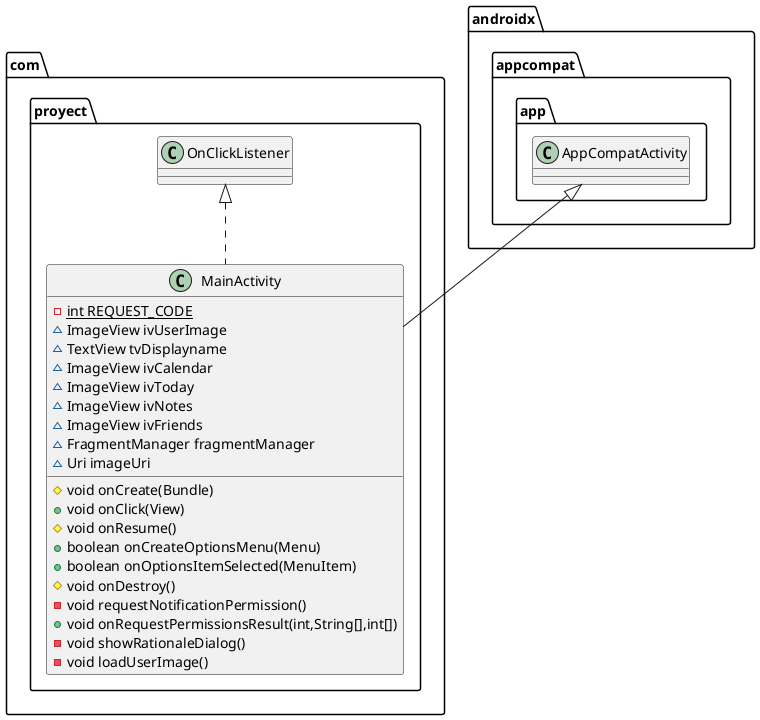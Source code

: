 @startuml
class com.proyect.MainActivity {
- {static} int REQUEST_CODE
~ ImageView ivUserImage
~ TextView tvDisplayname
~ ImageView ivCalendar
~ ImageView ivToday
~ ImageView ivNotes
~ ImageView ivFriends
~ FragmentManager fragmentManager
~ Uri imageUri
# void onCreate(Bundle)
+ void onClick(View)
# void onResume()
+ boolean onCreateOptionsMenu(Menu)
+ boolean onOptionsItemSelected(MenuItem)
# void onDestroy()
- void requestNotificationPermission()
+ void onRequestPermissionsResult(int,String[],int[])
- void showRationaleDialog()
- void loadUserImage()
}




com.proyect.OnClickListener <|.. com.proyect.MainActivity
androidx.appcompat.app.AppCompatActivity <|-- com.proyect.MainActivity
@enduml